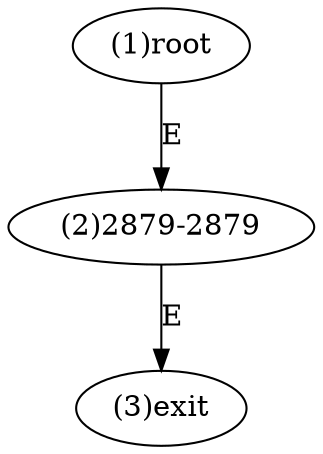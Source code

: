 digraph "" { 
1[ label="(1)root"];
2[ label="(2)2879-2879"];
3[ label="(3)exit"];
1->2[ label="E"];
2->3[ label="E"];
}